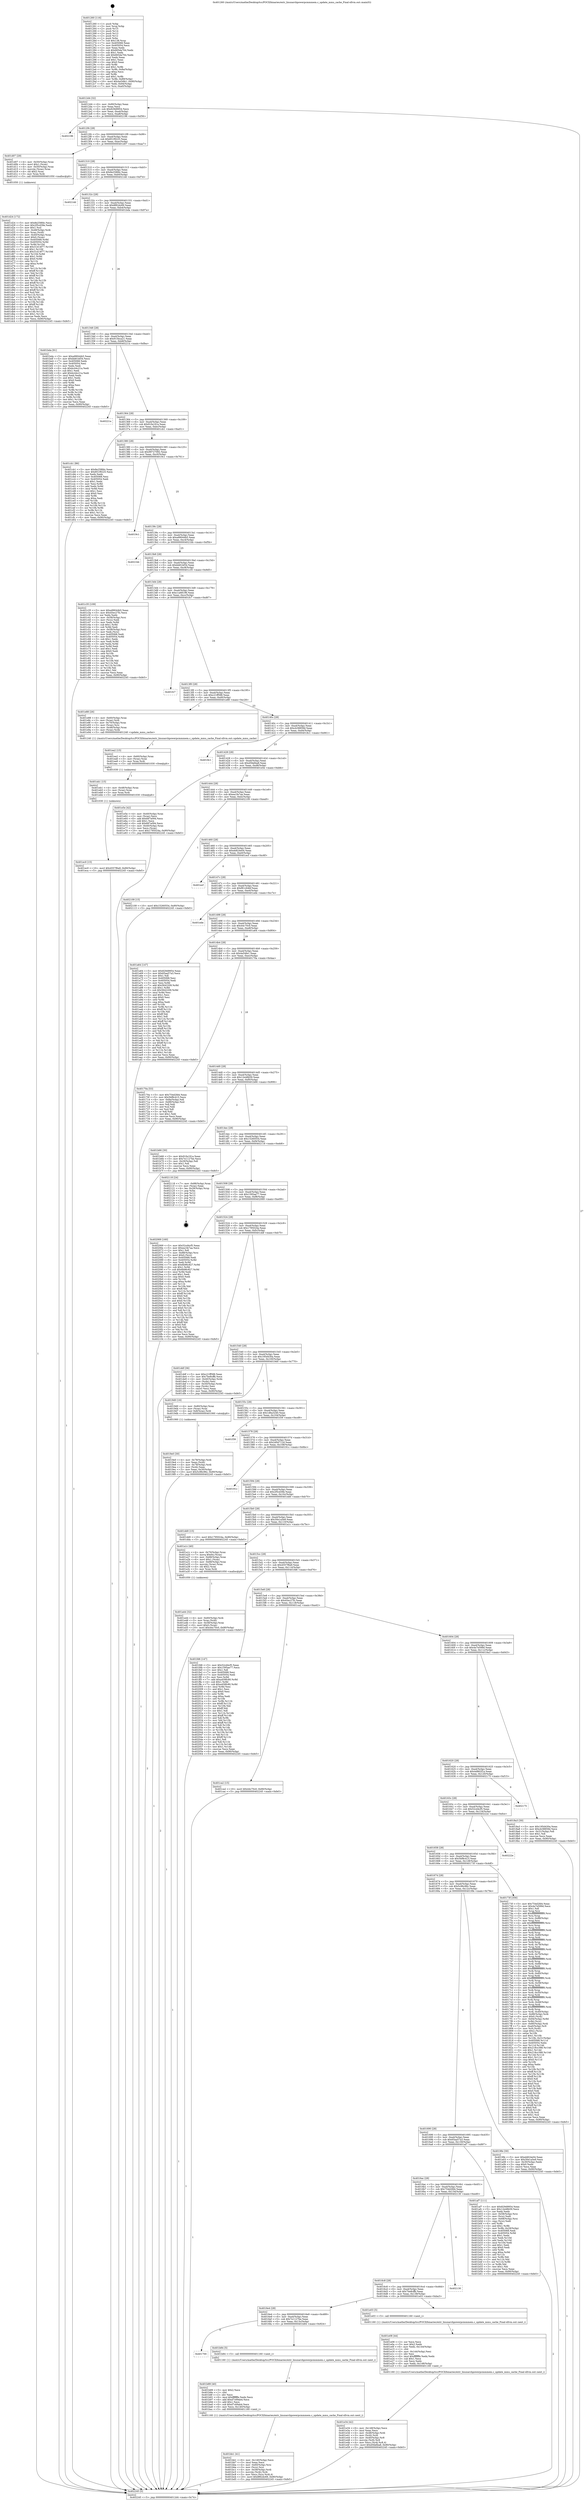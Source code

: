 digraph "0x401260" {
  label = "0x401260 (/mnt/c/Users/mathe/Desktop/tcc/POCII/binaries/extr_linuxarchpowerpcmmmem.c_update_mmu_cache_Final-ollvm.out::main(0))"
  labelloc = "t"
  node[shape=record]

  Entry [label="",width=0.3,height=0.3,shape=circle,fillcolor=black,style=filled]
  "0x4012d4" [label="{
     0x4012d4 [32]\l
     | [instrs]\l
     &nbsp;&nbsp;0x4012d4 \<+6\>: mov -0x90(%rbp),%eax\l
     &nbsp;&nbsp;0x4012da \<+2\>: mov %eax,%ecx\l
     &nbsp;&nbsp;0x4012dc \<+6\>: sub $0x829d9954,%ecx\l
     &nbsp;&nbsp;0x4012e2 \<+6\>: mov %eax,-0xa4(%rbp)\l
     &nbsp;&nbsp;0x4012e8 \<+6\>: mov %ecx,-0xa8(%rbp)\l
     &nbsp;&nbsp;0x4012ee \<+6\>: je 0000000000402196 \<main+0xf36\>\l
  }"]
  "0x402196" [label="{
     0x402196\l
  }", style=dashed]
  "0x4012f4" [label="{
     0x4012f4 [28]\l
     | [instrs]\l
     &nbsp;&nbsp;0x4012f4 \<+5\>: jmp 00000000004012f9 \<main+0x99\>\l
     &nbsp;&nbsp;0x4012f9 \<+6\>: mov -0xa4(%rbp),%eax\l
     &nbsp;&nbsp;0x4012ff \<+5\>: sub $0x851f9225,%eax\l
     &nbsp;&nbsp;0x401304 \<+6\>: mov %eax,-0xac(%rbp)\l
     &nbsp;&nbsp;0x40130a \<+6\>: je 0000000000401d07 \<main+0xaa7\>\l
  }"]
  Exit [label="",width=0.3,height=0.3,shape=circle,fillcolor=black,style=filled,peripheries=2]
  "0x401d07" [label="{
     0x401d07 [29]\l
     | [instrs]\l
     &nbsp;&nbsp;0x401d07 \<+4\>: mov -0x50(%rbp),%rax\l
     &nbsp;&nbsp;0x401d0b \<+6\>: movl $0x1,(%rax)\l
     &nbsp;&nbsp;0x401d11 \<+4\>: mov -0x50(%rbp),%rax\l
     &nbsp;&nbsp;0x401d15 \<+3\>: movslq (%rax),%rax\l
     &nbsp;&nbsp;0x401d18 \<+4\>: shl $0x2,%rax\l
     &nbsp;&nbsp;0x401d1c \<+3\>: mov %rax,%rdi\l
     &nbsp;&nbsp;0x401d1f \<+5\>: call 0000000000401050 \<malloc@plt\>\l
     | [calls]\l
     &nbsp;&nbsp;0x401050 \{1\} (unknown)\l
  }"]
  "0x401310" [label="{
     0x401310 [28]\l
     | [instrs]\l
     &nbsp;&nbsp;0x401310 \<+5\>: jmp 0000000000401315 \<main+0xb5\>\l
     &nbsp;&nbsp;0x401315 \<+6\>: mov -0xa4(%rbp),%eax\l
     &nbsp;&nbsp;0x40131b \<+5\>: sub $0x8e258fdc,%eax\l
     &nbsp;&nbsp;0x401320 \<+6\>: mov %eax,-0xb0(%rbp)\l
     &nbsp;&nbsp;0x401326 \<+6\>: je 00000000004021dd \<main+0xf7d\>\l
  }"]
  "0x401ec0" [label="{
     0x401ec0 [15]\l
     | [instrs]\l
     &nbsp;&nbsp;0x401ec0 \<+10\>: movl $0x4557f6a9,-0x90(%rbp)\l
     &nbsp;&nbsp;0x401eca \<+5\>: jmp 0000000000402245 \<main+0xfe5\>\l
  }"]
  "0x4021dd" [label="{
     0x4021dd\l
  }", style=dashed]
  "0x40132c" [label="{
     0x40132c [28]\l
     | [instrs]\l
     &nbsp;&nbsp;0x40132c \<+5\>: jmp 0000000000401331 \<main+0xd1\>\l
     &nbsp;&nbsp;0x401331 \<+6\>: mov -0xa4(%rbp),%eax\l
     &nbsp;&nbsp;0x401337 \<+5\>: sub $0x8f62dc69,%eax\l
     &nbsp;&nbsp;0x40133c \<+6\>: mov %eax,-0xb4(%rbp)\l
     &nbsp;&nbsp;0x401342 \<+6\>: je 0000000000401bda \<main+0x97a\>\l
  }"]
  "0x401eb1" [label="{
     0x401eb1 [15]\l
     | [instrs]\l
     &nbsp;&nbsp;0x401eb1 \<+4\>: mov -0x48(%rbp),%rax\l
     &nbsp;&nbsp;0x401eb5 \<+3\>: mov (%rax),%rax\l
     &nbsp;&nbsp;0x401eb8 \<+3\>: mov %rax,%rdi\l
     &nbsp;&nbsp;0x401ebb \<+5\>: call 0000000000401030 \<free@plt\>\l
     | [calls]\l
     &nbsp;&nbsp;0x401030 \{1\} (unknown)\l
  }"]
  "0x401bda" [label="{
     0x401bda [91]\l
     | [instrs]\l
     &nbsp;&nbsp;0x401bda \<+5\>: mov $0xa99044b5,%eax\l
     &nbsp;&nbsp;0x401bdf \<+5\>: mov $0xbb81bf34,%ecx\l
     &nbsp;&nbsp;0x401be4 \<+7\>: mov 0x405068,%edx\l
     &nbsp;&nbsp;0x401beb \<+7\>: mov 0x405054,%esi\l
     &nbsp;&nbsp;0x401bf2 \<+2\>: mov %edx,%edi\l
     &nbsp;&nbsp;0x401bf4 \<+6\>: sub $0xbc44c21a,%edi\l
     &nbsp;&nbsp;0x401bfa \<+3\>: sub $0x1,%edi\l
     &nbsp;&nbsp;0x401bfd \<+6\>: add $0xbc44c21a,%edi\l
     &nbsp;&nbsp;0x401c03 \<+3\>: imul %edi,%edx\l
     &nbsp;&nbsp;0x401c06 \<+3\>: and $0x1,%edx\l
     &nbsp;&nbsp;0x401c09 \<+3\>: cmp $0x0,%edx\l
     &nbsp;&nbsp;0x401c0c \<+4\>: sete %r8b\l
     &nbsp;&nbsp;0x401c10 \<+3\>: cmp $0xa,%esi\l
     &nbsp;&nbsp;0x401c13 \<+4\>: setl %r9b\l
     &nbsp;&nbsp;0x401c17 \<+3\>: mov %r8b,%r10b\l
     &nbsp;&nbsp;0x401c1a \<+3\>: and %r9b,%r10b\l
     &nbsp;&nbsp;0x401c1d \<+3\>: xor %r9b,%r8b\l
     &nbsp;&nbsp;0x401c20 \<+3\>: or %r8b,%r10b\l
     &nbsp;&nbsp;0x401c23 \<+4\>: test $0x1,%r10b\l
     &nbsp;&nbsp;0x401c27 \<+3\>: cmovne %ecx,%eax\l
     &nbsp;&nbsp;0x401c2a \<+6\>: mov %eax,-0x90(%rbp)\l
     &nbsp;&nbsp;0x401c30 \<+5\>: jmp 0000000000402245 \<main+0xfe5\>\l
  }"]
  "0x401348" [label="{
     0x401348 [28]\l
     | [instrs]\l
     &nbsp;&nbsp;0x401348 \<+5\>: jmp 000000000040134d \<main+0xed\>\l
     &nbsp;&nbsp;0x40134d \<+6\>: mov -0xa4(%rbp),%eax\l
     &nbsp;&nbsp;0x401353 \<+5\>: sub $0x915bca21,%eax\l
     &nbsp;&nbsp;0x401358 \<+6\>: mov %eax,-0xb8(%rbp)\l
     &nbsp;&nbsp;0x40135e \<+6\>: je 000000000040221a \<main+0xfba\>\l
  }"]
  "0x401ea2" [label="{
     0x401ea2 [15]\l
     | [instrs]\l
     &nbsp;&nbsp;0x401ea2 \<+4\>: mov -0x60(%rbp),%rax\l
     &nbsp;&nbsp;0x401ea6 \<+3\>: mov (%rax),%rax\l
     &nbsp;&nbsp;0x401ea9 \<+3\>: mov %rax,%rdi\l
     &nbsp;&nbsp;0x401eac \<+5\>: call 0000000000401030 \<free@plt\>\l
     | [calls]\l
     &nbsp;&nbsp;0x401030 \{1\} (unknown)\l
  }"]
  "0x40221a" [label="{
     0x40221a\l
  }", style=dashed]
  "0x401364" [label="{
     0x401364 [28]\l
     | [instrs]\l
     &nbsp;&nbsp;0x401364 \<+5\>: jmp 0000000000401369 \<main+0x109\>\l
     &nbsp;&nbsp;0x401369 \<+6\>: mov -0xa4(%rbp),%eax\l
     &nbsp;&nbsp;0x40136f \<+5\>: sub $0x91fa191a,%eax\l
     &nbsp;&nbsp;0x401374 \<+6\>: mov %eax,-0xbc(%rbp)\l
     &nbsp;&nbsp;0x40137a \<+6\>: je 0000000000401cb1 \<main+0xa51\>\l
  }"]
  "0x401e34" [label="{
     0x401e34 [42]\l
     | [instrs]\l
     &nbsp;&nbsp;0x401e34 \<+6\>: mov -0x148(%rbp),%ecx\l
     &nbsp;&nbsp;0x401e3a \<+3\>: imul %eax,%ecx\l
     &nbsp;&nbsp;0x401e3d \<+4\>: mov -0x48(%rbp),%rdi\l
     &nbsp;&nbsp;0x401e41 \<+3\>: mov (%rdi),%rdi\l
     &nbsp;&nbsp;0x401e44 \<+4\>: mov -0x40(%rbp),%r8\l
     &nbsp;&nbsp;0x401e48 \<+3\>: movslq (%r8),%r8\l
     &nbsp;&nbsp;0x401e4b \<+4\>: mov %ecx,(%rdi,%r8,4)\l
     &nbsp;&nbsp;0x401e4f \<+10\>: movl $0xd5fa6ba8,-0x90(%rbp)\l
     &nbsp;&nbsp;0x401e59 \<+5\>: jmp 0000000000402245 \<main+0xfe5\>\l
  }"]
  "0x401cb1" [label="{
     0x401cb1 [86]\l
     | [instrs]\l
     &nbsp;&nbsp;0x401cb1 \<+5\>: mov $0x8e258fdc,%eax\l
     &nbsp;&nbsp;0x401cb6 \<+5\>: mov $0x851f9225,%ecx\l
     &nbsp;&nbsp;0x401cbb \<+2\>: xor %edx,%edx\l
     &nbsp;&nbsp;0x401cbd \<+7\>: mov 0x405068,%esi\l
     &nbsp;&nbsp;0x401cc4 \<+7\>: mov 0x405054,%edi\l
     &nbsp;&nbsp;0x401ccb \<+3\>: sub $0x1,%edx\l
     &nbsp;&nbsp;0x401cce \<+3\>: mov %esi,%r8d\l
     &nbsp;&nbsp;0x401cd1 \<+3\>: add %edx,%r8d\l
     &nbsp;&nbsp;0x401cd4 \<+4\>: imul %r8d,%esi\l
     &nbsp;&nbsp;0x401cd8 \<+3\>: and $0x1,%esi\l
     &nbsp;&nbsp;0x401cdb \<+3\>: cmp $0x0,%esi\l
     &nbsp;&nbsp;0x401cde \<+4\>: sete %r9b\l
     &nbsp;&nbsp;0x401ce2 \<+3\>: cmp $0xa,%edi\l
     &nbsp;&nbsp;0x401ce5 \<+4\>: setl %r10b\l
     &nbsp;&nbsp;0x401ce9 \<+3\>: mov %r9b,%r11b\l
     &nbsp;&nbsp;0x401cec \<+3\>: and %r10b,%r11b\l
     &nbsp;&nbsp;0x401cef \<+3\>: xor %r10b,%r9b\l
     &nbsp;&nbsp;0x401cf2 \<+3\>: or %r9b,%r11b\l
     &nbsp;&nbsp;0x401cf5 \<+4\>: test $0x1,%r11b\l
     &nbsp;&nbsp;0x401cf9 \<+3\>: cmovne %ecx,%eax\l
     &nbsp;&nbsp;0x401cfc \<+6\>: mov %eax,-0x90(%rbp)\l
     &nbsp;&nbsp;0x401d02 \<+5\>: jmp 0000000000402245 \<main+0xfe5\>\l
  }"]
  "0x401380" [label="{
     0x401380 [28]\l
     | [instrs]\l
     &nbsp;&nbsp;0x401380 \<+5\>: jmp 0000000000401385 \<main+0x125\>\l
     &nbsp;&nbsp;0x401385 \<+6\>: mov -0xa4(%rbp),%eax\l
     &nbsp;&nbsp;0x40138b \<+5\>: sub $0x99727092,%eax\l
     &nbsp;&nbsp;0x401390 \<+6\>: mov %eax,-0xc0(%rbp)\l
     &nbsp;&nbsp;0x401396 \<+6\>: je 00000000004019c1 \<main+0x761\>\l
  }"]
  "0x401e08" [label="{
     0x401e08 [44]\l
     | [instrs]\l
     &nbsp;&nbsp;0x401e08 \<+2\>: xor %ecx,%ecx\l
     &nbsp;&nbsp;0x401e0a \<+5\>: mov $0x2,%edx\l
     &nbsp;&nbsp;0x401e0f \<+6\>: mov %edx,-0x144(%rbp)\l
     &nbsp;&nbsp;0x401e15 \<+1\>: cltd\l
     &nbsp;&nbsp;0x401e16 \<+6\>: mov -0x144(%rbp),%esi\l
     &nbsp;&nbsp;0x401e1c \<+2\>: idiv %esi\l
     &nbsp;&nbsp;0x401e1e \<+6\>: imul $0xfffffffe,%edx,%edx\l
     &nbsp;&nbsp;0x401e24 \<+3\>: sub $0x1,%ecx\l
     &nbsp;&nbsp;0x401e27 \<+2\>: sub %ecx,%edx\l
     &nbsp;&nbsp;0x401e29 \<+6\>: mov %edx,-0x148(%rbp)\l
     &nbsp;&nbsp;0x401e2f \<+5\>: call 0000000000401160 \<next_i\>\l
     | [calls]\l
     &nbsp;&nbsp;0x401160 \{1\} (/mnt/c/Users/mathe/Desktop/tcc/POCII/binaries/extr_linuxarchpowerpcmmmem.c_update_mmu_cache_Final-ollvm.out::next_i)\l
  }"]
  "0x4019c1" [label="{
     0x4019c1\l
  }", style=dashed]
  "0x40139c" [label="{
     0x40139c [28]\l
     | [instrs]\l
     &nbsp;&nbsp;0x40139c \<+5\>: jmp 00000000004013a1 \<main+0x141\>\l
     &nbsp;&nbsp;0x4013a1 \<+6\>: mov -0xa4(%rbp),%eax\l
     &nbsp;&nbsp;0x4013a7 \<+5\>: sub $0xa99044b5,%eax\l
     &nbsp;&nbsp;0x4013ac \<+6\>: mov %eax,-0xc4(%rbp)\l
     &nbsp;&nbsp;0x4013b2 \<+6\>: je 00000000004021bb \<main+0xf5b\>\l
  }"]
  "0x401d24" [label="{
     0x401d24 [172]\l
     | [instrs]\l
     &nbsp;&nbsp;0x401d24 \<+5\>: mov $0x8e258fdc,%ecx\l
     &nbsp;&nbsp;0x401d29 \<+5\>: mov $0x2f5cd39e,%edx\l
     &nbsp;&nbsp;0x401d2e \<+3\>: mov $0x1,%sil\l
     &nbsp;&nbsp;0x401d31 \<+4\>: mov -0x48(%rbp),%rdi\l
     &nbsp;&nbsp;0x401d35 \<+3\>: mov %rax,(%rdi)\l
     &nbsp;&nbsp;0x401d38 \<+4\>: mov -0x40(%rbp),%rax\l
     &nbsp;&nbsp;0x401d3c \<+6\>: movl $0x0,(%rax)\l
     &nbsp;&nbsp;0x401d42 \<+8\>: mov 0x405068,%r8d\l
     &nbsp;&nbsp;0x401d4a \<+8\>: mov 0x405054,%r9d\l
     &nbsp;&nbsp;0x401d52 \<+3\>: mov %r8d,%r10d\l
     &nbsp;&nbsp;0x401d55 \<+7\>: add $0x31d14f77,%r10d\l
     &nbsp;&nbsp;0x401d5c \<+4\>: sub $0x1,%r10d\l
     &nbsp;&nbsp;0x401d60 \<+7\>: sub $0x31d14f77,%r10d\l
     &nbsp;&nbsp;0x401d67 \<+4\>: imul %r10d,%r8d\l
     &nbsp;&nbsp;0x401d6b \<+4\>: and $0x1,%r8d\l
     &nbsp;&nbsp;0x401d6f \<+4\>: cmp $0x0,%r8d\l
     &nbsp;&nbsp;0x401d73 \<+4\>: sete %r11b\l
     &nbsp;&nbsp;0x401d77 \<+4\>: cmp $0xa,%r9d\l
     &nbsp;&nbsp;0x401d7b \<+3\>: setl %bl\l
     &nbsp;&nbsp;0x401d7e \<+3\>: mov %r11b,%r14b\l
     &nbsp;&nbsp;0x401d81 \<+4\>: xor $0xff,%r14b\l
     &nbsp;&nbsp;0x401d85 \<+3\>: mov %bl,%r15b\l
     &nbsp;&nbsp;0x401d88 \<+4\>: xor $0xff,%r15b\l
     &nbsp;&nbsp;0x401d8c \<+4\>: xor $0x1,%sil\l
     &nbsp;&nbsp;0x401d90 \<+3\>: mov %r14b,%r12b\l
     &nbsp;&nbsp;0x401d93 \<+4\>: and $0xff,%r12b\l
     &nbsp;&nbsp;0x401d97 \<+3\>: and %sil,%r11b\l
     &nbsp;&nbsp;0x401d9a \<+3\>: mov %r15b,%r13b\l
     &nbsp;&nbsp;0x401d9d \<+4\>: and $0xff,%r13b\l
     &nbsp;&nbsp;0x401da1 \<+3\>: and %sil,%bl\l
     &nbsp;&nbsp;0x401da4 \<+3\>: or %r11b,%r12b\l
     &nbsp;&nbsp;0x401da7 \<+3\>: or %bl,%r13b\l
     &nbsp;&nbsp;0x401daa \<+3\>: xor %r13b,%r12b\l
     &nbsp;&nbsp;0x401dad \<+3\>: or %r15b,%r14b\l
     &nbsp;&nbsp;0x401db0 \<+4\>: xor $0xff,%r14b\l
     &nbsp;&nbsp;0x401db4 \<+4\>: or $0x1,%sil\l
     &nbsp;&nbsp;0x401db8 \<+3\>: and %sil,%r14b\l
     &nbsp;&nbsp;0x401dbb \<+3\>: or %r14b,%r12b\l
     &nbsp;&nbsp;0x401dbe \<+4\>: test $0x1,%r12b\l
     &nbsp;&nbsp;0x401dc2 \<+3\>: cmovne %edx,%ecx\l
     &nbsp;&nbsp;0x401dc5 \<+6\>: mov %ecx,-0x90(%rbp)\l
     &nbsp;&nbsp;0x401dcb \<+5\>: jmp 0000000000402245 \<main+0xfe5\>\l
  }"]
  "0x4021bb" [label="{
     0x4021bb\l
  }", style=dashed]
  "0x4013b8" [label="{
     0x4013b8 [28]\l
     | [instrs]\l
     &nbsp;&nbsp;0x4013b8 \<+5\>: jmp 00000000004013bd \<main+0x15d\>\l
     &nbsp;&nbsp;0x4013bd \<+6\>: mov -0xa4(%rbp),%eax\l
     &nbsp;&nbsp;0x4013c3 \<+5\>: sub $0xbb81bf34,%eax\l
     &nbsp;&nbsp;0x4013c8 \<+6\>: mov %eax,-0xc8(%rbp)\l
     &nbsp;&nbsp;0x4013ce \<+6\>: je 0000000000401c35 \<main+0x9d5\>\l
  }"]
  "0x401bb1" [label="{
     0x401bb1 [41]\l
     | [instrs]\l
     &nbsp;&nbsp;0x401bb1 \<+6\>: mov -0x140(%rbp),%ecx\l
     &nbsp;&nbsp;0x401bb7 \<+3\>: imul %eax,%ecx\l
     &nbsp;&nbsp;0x401bba \<+4\>: mov -0x60(%rbp),%rsi\l
     &nbsp;&nbsp;0x401bbe \<+3\>: mov (%rsi),%rsi\l
     &nbsp;&nbsp;0x401bc1 \<+4\>: mov -0x58(%rbp),%rdi\l
     &nbsp;&nbsp;0x401bc5 \<+3\>: movslq (%rdi),%rdi\l
     &nbsp;&nbsp;0x401bc8 \<+3\>: mov %ecx,(%rsi,%rdi,4)\l
     &nbsp;&nbsp;0x401bcb \<+10\>: movl $0x8f62dc69,-0x90(%rbp)\l
     &nbsp;&nbsp;0x401bd5 \<+5\>: jmp 0000000000402245 \<main+0xfe5\>\l
  }"]
  "0x401c35" [label="{
     0x401c35 [109]\l
     | [instrs]\l
     &nbsp;&nbsp;0x401c35 \<+5\>: mov $0xa99044b5,%eax\l
     &nbsp;&nbsp;0x401c3a \<+5\>: mov $0x45ec27fc,%ecx\l
     &nbsp;&nbsp;0x401c3f \<+2\>: xor %edx,%edx\l
     &nbsp;&nbsp;0x401c41 \<+4\>: mov -0x58(%rbp),%rsi\l
     &nbsp;&nbsp;0x401c45 \<+2\>: mov (%rsi),%edi\l
     &nbsp;&nbsp;0x401c47 \<+3\>: mov %edx,%r8d\l
     &nbsp;&nbsp;0x401c4a \<+4\>: sub $0x1,%r8d\l
     &nbsp;&nbsp;0x401c4e \<+3\>: sub %r8d,%edi\l
     &nbsp;&nbsp;0x401c51 \<+4\>: mov -0x58(%rbp),%rsi\l
     &nbsp;&nbsp;0x401c55 \<+2\>: mov %edi,(%rsi)\l
     &nbsp;&nbsp;0x401c57 \<+7\>: mov 0x405068,%edi\l
     &nbsp;&nbsp;0x401c5e \<+8\>: mov 0x405054,%r8d\l
     &nbsp;&nbsp;0x401c66 \<+3\>: sub $0x1,%edx\l
     &nbsp;&nbsp;0x401c69 \<+3\>: mov %edi,%r9d\l
     &nbsp;&nbsp;0x401c6c \<+3\>: add %edx,%r9d\l
     &nbsp;&nbsp;0x401c6f \<+4\>: imul %r9d,%edi\l
     &nbsp;&nbsp;0x401c73 \<+3\>: and $0x1,%edi\l
     &nbsp;&nbsp;0x401c76 \<+3\>: cmp $0x0,%edi\l
     &nbsp;&nbsp;0x401c79 \<+4\>: sete %r10b\l
     &nbsp;&nbsp;0x401c7d \<+4\>: cmp $0xa,%r8d\l
     &nbsp;&nbsp;0x401c81 \<+4\>: setl %r11b\l
     &nbsp;&nbsp;0x401c85 \<+3\>: mov %r10b,%bl\l
     &nbsp;&nbsp;0x401c88 \<+3\>: and %r11b,%bl\l
     &nbsp;&nbsp;0x401c8b \<+3\>: xor %r11b,%r10b\l
     &nbsp;&nbsp;0x401c8e \<+3\>: or %r10b,%bl\l
     &nbsp;&nbsp;0x401c91 \<+3\>: test $0x1,%bl\l
     &nbsp;&nbsp;0x401c94 \<+3\>: cmovne %ecx,%eax\l
     &nbsp;&nbsp;0x401c97 \<+6\>: mov %eax,-0x90(%rbp)\l
     &nbsp;&nbsp;0x401c9d \<+5\>: jmp 0000000000402245 \<main+0xfe5\>\l
  }"]
  "0x4013d4" [label="{
     0x4013d4 [28]\l
     | [instrs]\l
     &nbsp;&nbsp;0x4013d4 \<+5\>: jmp 00000000004013d9 \<main+0x179\>\l
     &nbsp;&nbsp;0x4013d9 \<+6\>: mov -0xa4(%rbp),%eax\l
     &nbsp;&nbsp;0x4013df \<+5\>: sub $0xc1a68196,%eax\l
     &nbsp;&nbsp;0x4013e4 \<+6\>: mov %eax,-0xcc(%rbp)\l
     &nbsp;&nbsp;0x4013ea \<+6\>: je 0000000000401fc7 \<main+0xd67\>\l
  }"]
  "0x401b89" [label="{
     0x401b89 [40]\l
     | [instrs]\l
     &nbsp;&nbsp;0x401b89 \<+5\>: mov $0x2,%ecx\l
     &nbsp;&nbsp;0x401b8e \<+1\>: cltd\l
     &nbsp;&nbsp;0x401b8f \<+2\>: idiv %ecx\l
     &nbsp;&nbsp;0x401b91 \<+6\>: imul $0xfffffffe,%edx,%ecx\l
     &nbsp;&nbsp;0x401b97 \<+6\>: add $0xd7c69ab4,%ecx\l
     &nbsp;&nbsp;0x401b9d \<+3\>: add $0x1,%ecx\l
     &nbsp;&nbsp;0x401ba0 \<+6\>: sub $0xd7c69ab4,%ecx\l
     &nbsp;&nbsp;0x401ba6 \<+6\>: mov %ecx,-0x140(%rbp)\l
     &nbsp;&nbsp;0x401bac \<+5\>: call 0000000000401160 \<next_i\>\l
     | [calls]\l
     &nbsp;&nbsp;0x401160 \{1\} (/mnt/c/Users/mathe/Desktop/tcc/POCII/binaries/extr_linuxarchpowerpcmmmem.c_update_mmu_cache_Final-ollvm.out::next_i)\l
  }"]
  "0x401fc7" [label="{
     0x401fc7\l
  }", style=dashed]
  "0x4013f0" [label="{
     0x4013f0 [28]\l
     | [instrs]\l
     &nbsp;&nbsp;0x4013f0 \<+5\>: jmp 00000000004013f5 \<main+0x195\>\l
     &nbsp;&nbsp;0x4013f5 \<+6\>: mov -0xa4(%rbp),%eax\l
     &nbsp;&nbsp;0x4013fb \<+5\>: sub $0xc21ff588,%eax\l
     &nbsp;&nbsp;0x401400 \<+6\>: mov %eax,-0xd0(%rbp)\l
     &nbsp;&nbsp;0x401406 \<+6\>: je 0000000000401e88 \<main+0xc28\>\l
  }"]
  "0x401700" [label="{
     0x401700\l
  }", style=dashed]
  "0x401e88" [label="{
     0x401e88 [26]\l
     | [instrs]\l
     &nbsp;&nbsp;0x401e88 \<+4\>: mov -0x60(%rbp),%rax\l
     &nbsp;&nbsp;0x401e8c \<+3\>: mov (%rax),%rdi\l
     &nbsp;&nbsp;0x401e8f \<+4\>: mov -0x70(%rbp),%rax\l
     &nbsp;&nbsp;0x401e93 \<+3\>: mov (%rax),%rsi\l
     &nbsp;&nbsp;0x401e96 \<+4\>: mov -0x48(%rbp),%rax\l
     &nbsp;&nbsp;0x401e9a \<+3\>: mov (%rax),%rdx\l
     &nbsp;&nbsp;0x401e9d \<+5\>: call 0000000000401240 \<update_mmu_cache\>\l
     | [calls]\l
     &nbsp;&nbsp;0x401240 \{1\} (/mnt/c/Users/mathe/Desktop/tcc/POCII/binaries/extr_linuxarchpowerpcmmmem.c_update_mmu_cache_Final-ollvm.out::update_mmu_cache)\l
  }"]
  "0x40140c" [label="{
     0x40140c [28]\l
     | [instrs]\l
     &nbsp;&nbsp;0x40140c \<+5\>: jmp 0000000000401411 \<main+0x1b1\>\l
     &nbsp;&nbsp;0x401411 \<+6\>: mov -0xa4(%rbp),%eax\l
     &nbsp;&nbsp;0x401417 \<+5\>: sub $0xcb38859d,%eax\l
     &nbsp;&nbsp;0x40141c \<+6\>: mov %eax,-0xd4(%rbp)\l
     &nbsp;&nbsp;0x401422 \<+6\>: je 00000000004018c1 \<main+0x661\>\l
  }"]
  "0x401b84" [label="{
     0x401b84 [5]\l
     | [instrs]\l
     &nbsp;&nbsp;0x401b84 \<+5\>: call 0000000000401160 \<next_i\>\l
     | [calls]\l
     &nbsp;&nbsp;0x401160 \{1\} (/mnt/c/Users/mathe/Desktop/tcc/POCII/binaries/extr_linuxarchpowerpcmmmem.c_update_mmu_cache_Final-ollvm.out::next_i)\l
  }"]
  "0x4018c1" [label="{
     0x4018c1\l
  }", style=dashed]
  "0x401428" [label="{
     0x401428 [28]\l
     | [instrs]\l
     &nbsp;&nbsp;0x401428 \<+5\>: jmp 000000000040142d \<main+0x1cd\>\l
     &nbsp;&nbsp;0x40142d \<+6\>: mov -0xa4(%rbp),%eax\l
     &nbsp;&nbsp;0x401433 \<+5\>: sub $0xd5fa6ba8,%eax\l
     &nbsp;&nbsp;0x401438 \<+6\>: mov %eax,-0xd8(%rbp)\l
     &nbsp;&nbsp;0x40143e \<+6\>: je 0000000000401e5e \<main+0xbfe\>\l
  }"]
  "0x4016e4" [label="{
     0x4016e4 [28]\l
     | [instrs]\l
     &nbsp;&nbsp;0x4016e4 \<+5\>: jmp 00000000004016e9 \<main+0x489\>\l
     &nbsp;&nbsp;0x4016e9 \<+6\>: mov -0xa4(%rbp),%eax\l
     &nbsp;&nbsp;0x4016ef \<+5\>: sub $0x7e1127be,%eax\l
     &nbsp;&nbsp;0x4016f4 \<+6\>: mov %eax,-0x13c(%rbp)\l
     &nbsp;&nbsp;0x4016fa \<+6\>: je 0000000000401b84 \<main+0x924\>\l
  }"]
  "0x401e5e" [label="{
     0x401e5e [42]\l
     | [instrs]\l
     &nbsp;&nbsp;0x401e5e \<+4\>: mov -0x40(%rbp),%rax\l
     &nbsp;&nbsp;0x401e62 \<+2\>: mov (%rax),%ecx\l
     &nbsp;&nbsp;0x401e64 \<+6\>: add $0x687a094,%ecx\l
     &nbsp;&nbsp;0x401e6a \<+3\>: add $0x1,%ecx\l
     &nbsp;&nbsp;0x401e6d \<+6\>: sub $0x687a094,%ecx\l
     &nbsp;&nbsp;0x401e73 \<+4\>: mov -0x40(%rbp),%rax\l
     &nbsp;&nbsp;0x401e77 \<+2\>: mov %ecx,(%rax)\l
     &nbsp;&nbsp;0x401e79 \<+10\>: movl $0x1795024a,-0x90(%rbp)\l
     &nbsp;&nbsp;0x401e83 \<+5\>: jmp 0000000000402245 \<main+0xfe5\>\l
  }"]
  "0x401444" [label="{
     0x401444 [28]\l
     | [instrs]\l
     &nbsp;&nbsp;0x401444 \<+5\>: jmp 0000000000401449 \<main+0x1e9\>\l
     &nbsp;&nbsp;0x401449 \<+6\>: mov -0xa4(%rbp),%eax\l
     &nbsp;&nbsp;0x40144f \<+5\>: sub $0xea1fe7aa,%eax\l
     &nbsp;&nbsp;0x401454 \<+6\>: mov %eax,-0xdc(%rbp)\l
     &nbsp;&nbsp;0x40145a \<+6\>: je 0000000000402109 \<main+0xea9\>\l
  }"]
  "0x401e03" [label="{
     0x401e03 [5]\l
     | [instrs]\l
     &nbsp;&nbsp;0x401e03 \<+5\>: call 0000000000401160 \<next_i\>\l
     | [calls]\l
     &nbsp;&nbsp;0x401160 \{1\} (/mnt/c/Users/mathe/Desktop/tcc/POCII/binaries/extr_linuxarchpowerpcmmmem.c_update_mmu_cache_Final-ollvm.out::next_i)\l
  }"]
  "0x402109" [label="{
     0x402109 [15]\l
     | [instrs]\l
     &nbsp;&nbsp;0x402109 \<+10\>: movl $0x15260554,-0x90(%rbp)\l
     &nbsp;&nbsp;0x402113 \<+5\>: jmp 0000000000402245 \<main+0xfe5\>\l
  }"]
  "0x401460" [label="{
     0x401460 [28]\l
     | [instrs]\l
     &nbsp;&nbsp;0x401460 \<+5\>: jmp 0000000000401465 \<main+0x205\>\l
     &nbsp;&nbsp;0x401465 \<+6\>: mov -0xa4(%rbp),%eax\l
     &nbsp;&nbsp;0x40146b \<+5\>: sub $0xeb824e04,%eax\l
     &nbsp;&nbsp;0x401470 \<+6\>: mov %eax,-0xe0(%rbp)\l
     &nbsp;&nbsp;0x401476 \<+6\>: je 0000000000401ecf \<main+0xc6f\>\l
  }"]
  "0x4016c8" [label="{
     0x4016c8 [28]\l
     | [instrs]\l
     &nbsp;&nbsp;0x4016c8 \<+5\>: jmp 00000000004016cd \<main+0x46d\>\l
     &nbsp;&nbsp;0x4016cd \<+6\>: mov -0xa4(%rbp),%eax\l
     &nbsp;&nbsp;0x4016d3 \<+5\>: sub $0x7be8cffb,%eax\l
     &nbsp;&nbsp;0x4016d8 \<+6\>: mov %eax,-0x138(%rbp)\l
     &nbsp;&nbsp;0x4016de \<+6\>: je 0000000000401e03 \<main+0xba3\>\l
  }"]
  "0x401ecf" [label="{
     0x401ecf\l
  }", style=dashed]
  "0x40147c" [label="{
     0x40147c [28]\l
     | [instrs]\l
     &nbsp;&nbsp;0x40147c \<+5\>: jmp 0000000000401481 \<main+0x221\>\l
     &nbsp;&nbsp;0x401481 \<+6\>: mov -0xa4(%rbp),%eax\l
     &nbsp;&nbsp;0x401487 \<+5\>: sub $0xf81c64bf,%eax\l
     &nbsp;&nbsp;0x40148c \<+6\>: mov %eax,-0xe4(%rbp)\l
     &nbsp;&nbsp;0x401492 \<+6\>: je 0000000000401ede \<main+0xc7e\>\l
  }"]
  "0x402130" [label="{
     0x402130\l
  }", style=dashed]
  "0x401ede" [label="{
     0x401ede\l
  }", style=dashed]
  "0x401498" [label="{
     0x401498 [28]\l
     | [instrs]\l
     &nbsp;&nbsp;0x401498 \<+5\>: jmp 000000000040149d \<main+0x23d\>\l
     &nbsp;&nbsp;0x40149d \<+6\>: mov -0xa4(%rbp),%eax\l
     &nbsp;&nbsp;0x4014a3 \<+5\>: sub $0x44c70c0,%eax\l
     &nbsp;&nbsp;0x4014a8 \<+6\>: mov %eax,-0xe8(%rbp)\l
     &nbsp;&nbsp;0x4014ae \<+6\>: je 0000000000401a64 \<main+0x804\>\l
  }"]
  "0x4016ac" [label="{
     0x4016ac [28]\l
     | [instrs]\l
     &nbsp;&nbsp;0x4016ac \<+5\>: jmp 00000000004016b1 \<main+0x451\>\l
     &nbsp;&nbsp;0x4016b1 \<+6\>: mov -0xa4(%rbp),%eax\l
     &nbsp;&nbsp;0x4016b7 \<+5\>: sub $0x754d2fd4,%eax\l
     &nbsp;&nbsp;0x4016bc \<+6\>: mov %eax,-0x134(%rbp)\l
     &nbsp;&nbsp;0x4016c2 \<+6\>: je 0000000000402130 \<main+0xed0\>\l
  }"]
  "0x401a64" [label="{
     0x401a64 [147]\l
     | [instrs]\l
     &nbsp;&nbsp;0x401a64 \<+5\>: mov $0x829d9954,%eax\l
     &nbsp;&nbsp;0x401a69 \<+5\>: mov $0x65aa57a3,%ecx\l
     &nbsp;&nbsp;0x401a6e \<+2\>: mov $0x1,%dl\l
     &nbsp;&nbsp;0x401a70 \<+7\>: mov 0x405068,%esi\l
     &nbsp;&nbsp;0x401a77 \<+7\>: mov 0x405054,%edi\l
     &nbsp;&nbsp;0x401a7e \<+3\>: mov %esi,%r8d\l
     &nbsp;&nbsp;0x401a81 \<+7\>: add $0x5642209,%r8d\l
     &nbsp;&nbsp;0x401a88 \<+4\>: sub $0x1,%r8d\l
     &nbsp;&nbsp;0x401a8c \<+7\>: sub $0x5642209,%r8d\l
     &nbsp;&nbsp;0x401a93 \<+4\>: imul %r8d,%esi\l
     &nbsp;&nbsp;0x401a97 \<+3\>: and $0x1,%esi\l
     &nbsp;&nbsp;0x401a9a \<+3\>: cmp $0x0,%esi\l
     &nbsp;&nbsp;0x401a9d \<+4\>: sete %r9b\l
     &nbsp;&nbsp;0x401aa1 \<+3\>: cmp $0xa,%edi\l
     &nbsp;&nbsp;0x401aa4 \<+4\>: setl %r10b\l
     &nbsp;&nbsp;0x401aa8 \<+3\>: mov %r9b,%r11b\l
     &nbsp;&nbsp;0x401aab \<+4\>: xor $0xff,%r11b\l
     &nbsp;&nbsp;0x401aaf \<+3\>: mov %r10b,%bl\l
     &nbsp;&nbsp;0x401ab2 \<+3\>: xor $0xff,%bl\l
     &nbsp;&nbsp;0x401ab5 \<+3\>: xor $0x1,%dl\l
     &nbsp;&nbsp;0x401ab8 \<+3\>: mov %r11b,%r14b\l
     &nbsp;&nbsp;0x401abb \<+4\>: and $0xff,%r14b\l
     &nbsp;&nbsp;0x401abf \<+3\>: and %dl,%r9b\l
     &nbsp;&nbsp;0x401ac2 \<+3\>: mov %bl,%r15b\l
     &nbsp;&nbsp;0x401ac5 \<+4\>: and $0xff,%r15b\l
     &nbsp;&nbsp;0x401ac9 \<+3\>: and %dl,%r10b\l
     &nbsp;&nbsp;0x401acc \<+3\>: or %r9b,%r14b\l
     &nbsp;&nbsp;0x401acf \<+3\>: or %r10b,%r15b\l
     &nbsp;&nbsp;0x401ad2 \<+3\>: xor %r15b,%r14b\l
     &nbsp;&nbsp;0x401ad5 \<+3\>: or %bl,%r11b\l
     &nbsp;&nbsp;0x401ad8 \<+4\>: xor $0xff,%r11b\l
     &nbsp;&nbsp;0x401adc \<+3\>: or $0x1,%dl\l
     &nbsp;&nbsp;0x401adf \<+3\>: and %dl,%r11b\l
     &nbsp;&nbsp;0x401ae2 \<+3\>: or %r11b,%r14b\l
     &nbsp;&nbsp;0x401ae5 \<+4\>: test $0x1,%r14b\l
     &nbsp;&nbsp;0x401ae9 \<+3\>: cmovne %ecx,%eax\l
     &nbsp;&nbsp;0x401aec \<+6\>: mov %eax,-0x90(%rbp)\l
     &nbsp;&nbsp;0x401af2 \<+5\>: jmp 0000000000402245 \<main+0xfe5\>\l
  }"]
  "0x4014b4" [label="{
     0x4014b4 [28]\l
     | [instrs]\l
     &nbsp;&nbsp;0x4014b4 \<+5\>: jmp 00000000004014b9 \<main+0x259\>\l
     &nbsp;&nbsp;0x4014b9 \<+6\>: mov -0xa4(%rbp),%eax\l
     &nbsp;&nbsp;0x4014bf \<+5\>: sub $0x4a54fe1,%eax\l
     &nbsp;&nbsp;0x4014c4 \<+6\>: mov %eax,-0xec(%rbp)\l
     &nbsp;&nbsp;0x4014ca \<+6\>: je 000000000040170a \<main+0x4aa\>\l
  }"]
  "0x401af7" [label="{
     0x401af7 [111]\l
     | [instrs]\l
     &nbsp;&nbsp;0x401af7 \<+5\>: mov $0x829d9954,%eax\l
     &nbsp;&nbsp;0x401afc \<+5\>: mov $0x12e48b59,%ecx\l
     &nbsp;&nbsp;0x401b01 \<+2\>: xor %edx,%edx\l
     &nbsp;&nbsp;0x401b03 \<+4\>: mov -0x58(%rbp),%rsi\l
     &nbsp;&nbsp;0x401b07 \<+2\>: mov (%rsi),%edi\l
     &nbsp;&nbsp;0x401b09 \<+4\>: mov -0x68(%rbp),%rsi\l
     &nbsp;&nbsp;0x401b0d \<+2\>: cmp (%rsi),%edi\l
     &nbsp;&nbsp;0x401b0f \<+4\>: setl %r8b\l
     &nbsp;&nbsp;0x401b13 \<+4\>: and $0x1,%r8b\l
     &nbsp;&nbsp;0x401b17 \<+4\>: mov %r8b,-0x29(%rbp)\l
     &nbsp;&nbsp;0x401b1b \<+7\>: mov 0x405068,%edi\l
     &nbsp;&nbsp;0x401b22 \<+8\>: mov 0x405054,%r9d\l
     &nbsp;&nbsp;0x401b2a \<+3\>: sub $0x1,%edx\l
     &nbsp;&nbsp;0x401b2d \<+3\>: mov %edi,%r10d\l
     &nbsp;&nbsp;0x401b30 \<+3\>: add %edx,%r10d\l
     &nbsp;&nbsp;0x401b33 \<+4\>: imul %r10d,%edi\l
     &nbsp;&nbsp;0x401b37 \<+3\>: and $0x1,%edi\l
     &nbsp;&nbsp;0x401b3a \<+3\>: cmp $0x0,%edi\l
     &nbsp;&nbsp;0x401b3d \<+4\>: sete %r8b\l
     &nbsp;&nbsp;0x401b41 \<+4\>: cmp $0xa,%r9d\l
     &nbsp;&nbsp;0x401b45 \<+4\>: setl %r11b\l
     &nbsp;&nbsp;0x401b49 \<+3\>: mov %r8b,%bl\l
     &nbsp;&nbsp;0x401b4c \<+3\>: and %r11b,%bl\l
     &nbsp;&nbsp;0x401b4f \<+3\>: xor %r11b,%r8b\l
     &nbsp;&nbsp;0x401b52 \<+3\>: or %r8b,%bl\l
     &nbsp;&nbsp;0x401b55 \<+3\>: test $0x1,%bl\l
     &nbsp;&nbsp;0x401b58 \<+3\>: cmovne %ecx,%eax\l
     &nbsp;&nbsp;0x401b5b \<+6\>: mov %eax,-0x90(%rbp)\l
     &nbsp;&nbsp;0x401b61 \<+5\>: jmp 0000000000402245 \<main+0xfe5\>\l
  }"]
  "0x40170a" [label="{
     0x40170a [53]\l
     | [instrs]\l
     &nbsp;&nbsp;0x40170a \<+5\>: mov $0x754d2fd4,%eax\l
     &nbsp;&nbsp;0x40170f \<+5\>: mov $0x5bf8c415,%ecx\l
     &nbsp;&nbsp;0x401714 \<+6\>: mov -0x8a(%rbp),%dl\l
     &nbsp;&nbsp;0x40171a \<+7\>: mov -0x89(%rbp),%sil\l
     &nbsp;&nbsp;0x401721 \<+3\>: mov %dl,%dil\l
     &nbsp;&nbsp;0x401724 \<+3\>: and %sil,%dil\l
     &nbsp;&nbsp;0x401727 \<+3\>: xor %sil,%dl\l
     &nbsp;&nbsp;0x40172a \<+3\>: or %dl,%dil\l
     &nbsp;&nbsp;0x40172d \<+4\>: test $0x1,%dil\l
     &nbsp;&nbsp;0x401731 \<+3\>: cmovne %ecx,%eax\l
     &nbsp;&nbsp;0x401734 \<+6\>: mov %eax,-0x90(%rbp)\l
     &nbsp;&nbsp;0x40173a \<+5\>: jmp 0000000000402245 \<main+0xfe5\>\l
  }"]
  "0x4014d0" [label="{
     0x4014d0 [28]\l
     | [instrs]\l
     &nbsp;&nbsp;0x4014d0 \<+5\>: jmp 00000000004014d5 \<main+0x275\>\l
     &nbsp;&nbsp;0x4014d5 \<+6\>: mov -0xa4(%rbp),%eax\l
     &nbsp;&nbsp;0x4014db \<+5\>: sub $0x12e48b59,%eax\l
     &nbsp;&nbsp;0x4014e0 \<+6\>: mov %eax,-0xf0(%rbp)\l
     &nbsp;&nbsp;0x4014e6 \<+6\>: je 0000000000401b66 \<main+0x906\>\l
  }"]
  "0x402245" [label="{
     0x402245 [5]\l
     | [instrs]\l
     &nbsp;&nbsp;0x402245 \<+5\>: jmp 00000000004012d4 \<main+0x74\>\l
  }"]
  "0x401260" [label="{
     0x401260 [116]\l
     | [instrs]\l
     &nbsp;&nbsp;0x401260 \<+1\>: push %rbp\l
     &nbsp;&nbsp;0x401261 \<+3\>: mov %rsp,%rbp\l
     &nbsp;&nbsp;0x401264 \<+2\>: push %r15\l
     &nbsp;&nbsp;0x401266 \<+2\>: push %r14\l
     &nbsp;&nbsp;0x401268 \<+2\>: push %r13\l
     &nbsp;&nbsp;0x40126a \<+2\>: push %r12\l
     &nbsp;&nbsp;0x40126c \<+1\>: push %rbx\l
     &nbsp;&nbsp;0x40126d \<+7\>: sub $0x138,%rsp\l
     &nbsp;&nbsp;0x401274 \<+7\>: mov 0x405068,%eax\l
     &nbsp;&nbsp;0x40127b \<+7\>: mov 0x405054,%ecx\l
     &nbsp;&nbsp;0x401282 \<+2\>: mov %eax,%edx\l
     &nbsp;&nbsp;0x401284 \<+6\>: sub $0x665da764,%edx\l
     &nbsp;&nbsp;0x40128a \<+3\>: sub $0x1,%edx\l
     &nbsp;&nbsp;0x40128d \<+6\>: add $0x665da764,%edx\l
     &nbsp;&nbsp;0x401293 \<+3\>: imul %edx,%eax\l
     &nbsp;&nbsp;0x401296 \<+3\>: and $0x1,%eax\l
     &nbsp;&nbsp;0x401299 \<+3\>: cmp $0x0,%eax\l
     &nbsp;&nbsp;0x40129c \<+4\>: sete %r8b\l
     &nbsp;&nbsp;0x4012a0 \<+4\>: and $0x1,%r8b\l
     &nbsp;&nbsp;0x4012a4 \<+7\>: mov %r8b,-0x8a(%rbp)\l
     &nbsp;&nbsp;0x4012ab \<+3\>: cmp $0xa,%ecx\l
     &nbsp;&nbsp;0x4012ae \<+4\>: setl %r8b\l
     &nbsp;&nbsp;0x4012b2 \<+4\>: and $0x1,%r8b\l
     &nbsp;&nbsp;0x4012b6 \<+7\>: mov %r8b,-0x89(%rbp)\l
     &nbsp;&nbsp;0x4012bd \<+10\>: movl $0x4a54fe1,-0x90(%rbp)\l
     &nbsp;&nbsp;0x4012c7 \<+6\>: mov %edi,-0x94(%rbp)\l
     &nbsp;&nbsp;0x4012cd \<+7\>: mov %rsi,-0xa0(%rbp)\l
  }"]
  "0x401a44" [label="{
     0x401a44 [32]\l
     | [instrs]\l
     &nbsp;&nbsp;0x401a44 \<+4\>: mov -0x60(%rbp),%rdi\l
     &nbsp;&nbsp;0x401a48 \<+3\>: mov %rax,(%rdi)\l
     &nbsp;&nbsp;0x401a4b \<+4\>: mov -0x58(%rbp),%rax\l
     &nbsp;&nbsp;0x401a4f \<+6\>: movl $0x0,(%rax)\l
     &nbsp;&nbsp;0x401a55 \<+10\>: movl $0x44c70c0,-0x90(%rbp)\l
     &nbsp;&nbsp;0x401a5f \<+5\>: jmp 0000000000402245 \<main+0xfe5\>\l
  }"]
  "0x401b66" [label="{
     0x401b66 [30]\l
     | [instrs]\l
     &nbsp;&nbsp;0x401b66 \<+5\>: mov $0x91fa191a,%eax\l
     &nbsp;&nbsp;0x401b6b \<+5\>: mov $0x7e1127be,%ecx\l
     &nbsp;&nbsp;0x401b70 \<+3\>: mov -0x29(%rbp),%dl\l
     &nbsp;&nbsp;0x401b73 \<+3\>: test $0x1,%dl\l
     &nbsp;&nbsp;0x401b76 \<+3\>: cmovne %ecx,%eax\l
     &nbsp;&nbsp;0x401b79 \<+6\>: mov %eax,-0x90(%rbp)\l
     &nbsp;&nbsp;0x401b7f \<+5\>: jmp 0000000000402245 \<main+0xfe5\>\l
  }"]
  "0x4014ec" [label="{
     0x4014ec [28]\l
     | [instrs]\l
     &nbsp;&nbsp;0x4014ec \<+5\>: jmp 00000000004014f1 \<main+0x291\>\l
     &nbsp;&nbsp;0x4014f1 \<+6\>: mov -0xa4(%rbp),%eax\l
     &nbsp;&nbsp;0x4014f7 \<+5\>: sub $0x15260554,%eax\l
     &nbsp;&nbsp;0x4014fc \<+6\>: mov %eax,-0xf4(%rbp)\l
     &nbsp;&nbsp;0x401502 \<+6\>: je 0000000000402118 \<main+0xeb8\>\l
  }"]
  "0x401690" [label="{
     0x401690 [28]\l
     | [instrs]\l
     &nbsp;&nbsp;0x401690 \<+5\>: jmp 0000000000401695 \<main+0x435\>\l
     &nbsp;&nbsp;0x401695 \<+6\>: mov -0xa4(%rbp),%eax\l
     &nbsp;&nbsp;0x40169b \<+5\>: sub $0x65aa57a3,%eax\l
     &nbsp;&nbsp;0x4016a0 \<+6\>: mov %eax,-0x130(%rbp)\l
     &nbsp;&nbsp;0x4016a6 \<+6\>: je 0000000000401af7 \<main+0x897\>\l
  }"]
  "0x402118" [label="{
     0x402118 [24]\l
     | [instrs]\l
     &nbsp;&nbsp;0x402118 \<+7\>: mov -0x88(%rbp),%rax\l
     &nbsp;&nbsp;0x40211f \<+2\>: mov (%rax),%eax\l
     &nbsp;&nbsp;0x402121 \<+4\>: lea -0x28(%rbp),%rsp\l
     &nbsp;&nbsp;0x402125 \<+1\>: pop %rbx\l
     &nbsp;&nbsp;0x402126 \<+2\>: pop %r12\l
     &nbsp;&nbsp;0x402128 \<+2\>: pop %r13\l
     &nbsp;&nbsp;0x40212a \<+2\>: pop %r14\l
     &nbsp;&nbsp;0x40212c \<+2\>: pop %r15\l
     &nbsp;&nbsp;0x40212e \<+1\>: pop %rbp\l
     &nbsp;&nbsp;0x40212f \<+1\>: ret\l
  }"]
  "0x401508" [label="{
     0x401508 [28]\l
     | [instrs]\l
     &nbsp;&nbsp;0x401508 \<+5\>: jmp 000000000040150d \<main+0x2ad\>\l
     &nbsp;&nbsp;0x40150d \<+6\>: mov -0xa4(%rbp),%eax\l
     &nbsp;&nbsp;0x401513 \<+5\>: sub $0x1595ae77,%eax\l
     &nbsp;&nbsp;0x401518 \<+6\>: mov %eax,-0xf8(%rbp)\l
     &nbsp;&nbsp;0x40151e \<+6\>: je 0000000000402069 \<main+0xe09\>\l
  }"]
  "0x4019fe" [label="{
     0x4019fe [30]\l
     | [instrs]\l
     &nbsp;&nbsp;0x4019fe \<+5\>: mov $0xeb824e04,%eax\l
     &nbsp;&nbsp;0x401a03 \<+5\>: mov $0x30e1a5e9,%ecx\l
     &nbsp;&nbsp;0x401a08 \<+3\>: mov -0x30(%rbp),%edx\l
     &nbsp;&nbsp;0x401a0b \<+3\>: cmp $0x0,%edx\l
     &nbsp;&nbsp;0x401a0e \<+3\>: cmove %ecx,%eax\l
     &nbsp;&nbsp;0x401a11 \<+6\>: mov %eax,-0x90(%rbp)\l
     &nbsp;&nbsp;0x401a17 \<+5\>: jmp 0000000000402245 \<main+0xfe5\>\l
  }"]
  "0x402069" [label="{
     0x402069 [160]\l
     | [instrs]\l
     &nbsp;&nbsp;0x402069 \<+5\>: mov $0x52cd4cf5,%eax\l
     &nbsp;&nbsp;0x40206e \<+5\>: mov $0xea1fe7aa,%ecx\l
     &nbsp;&nbsp;0x402073 \<+2\>: mov $0x1,%dl\l
     &nbsp;&nbsp;0x402075 \<+7\>: mov -0x88(%rbp),%rsi\l
     &nbsp;&nbsp;0x40207c \<+6\>: movl $0x0,(%rsi)\l
     &nbsp;&nbsp;0x402082 \<+7\>: mov 0x405068,%edi\l
     &nbsp;&nbsp;0x402089 \<+8\>: mov 0x405054,%r8d\l
     &nbsp;&nbsp;0x402091 \<+3\>: mov %edi,%r9d\l
     &nbsp;&nbsp;0x402094 \<+7\>: add $0x6b96c827,%r9d\l
     &nbsp;&nbsp;0x40209b \<+4\>: sub $0x1,%r9d\l
     &nbsp;&nbsp;0x40209f \<+7\>: sub $0x6b96c827,%r9d\l
     &nbsp;&nbsp;0x4020a6 \<+4\>: imul %r9d,%edi\l
     &nbsp;&nbsp;0x4020aa \<+3\>: and $0x1,%edi\l
     &nbsp;&nbsp;0x4020ad \<+3\>: cmp $0x0,%edi\l
     &nbsp;&nbsp;0x4020b0 \<+4\>: sete %r10b\l
     &nbsp;&nbsp;0x4020b4 \<+4\>: cmp $0xa,%r8d\l
     &nbsp;&nbsp;0x4020b8 \<+4\>: setl %r11b\l
     &nbsp;&nbsp;0x4020bc \<+3\>: mov %r10b,%bl\l
     &nbsp;&nbsp;0x4020bf \<+3\>: xor $0xff,%bl\l
     &nbsp;&nbsp;0x4020c2 \<+3\>: mov %r11b,%r14b\l
     &nbsp;&nbsp;0x4020c5 \<+4\>: xor $0xff,%r14b\l
     &nbsp;&nbsp;0x4020c9 \<+3\>: xor $0x0,%dl\l
     &nbsp;&nbsp;0x4020cc \<+3\>: mov %bl,%r15b\l
     &nbsp;&nbsp;0x4020cf \<+4\>: and $0x0,%r15b\l
     &nbsp;&nbsp;0x4020d3 \<+3\>: and %dl,%r10b\l
     &nbsp;&nbsp;0x4020d6 \<+3\>: mov %r14b,%r12b\l
     &nbsp;&nbsp;0x4020d9 \<+4\>: and $0x0,%r12b\l
     &nbsp;&nbsp;0x4020dd \<+3\>: and %dl,%r11b\l
     &nbsp;&nbsp;0x4020e0 \<+3\>: or %r10b,%r15b\l
     &nbsp;&nbsp;0x4020e3 \<+3\>: or %r11b,%r12b\l
     &nbsp;&nbsp;0x4020e6 \<+3\>: xor %r12b,%r15b\l
     &nbsp;&nbsp;0x4020e9 \<+3\>: or %r14b,%bl\l
     &nbsp;&nbsp;0x4020ec \<+3\>: xor $0xff,%bl\l
     &nbsp;&nbsp;0x4020ef \<+3\>: or $0x0,%dl\l
     &nbsp;&nbsp;0x4020f2 \<+2\>: and %dl,%bl\l
     &nbsp;&nbsp;0x4020f4 \<+3\>: or %bl,%r15b\l
     &nbsp;&nbsp;0x4020f7 \<+4\>: test $0x1,%r15b\l
     &nbsp;&nbsp;0x4020fb \<+3\>: cmovne %ecx,%eax\l
     &nbsp;&nbsp;0x4020fe \<+6\>: mov %eax,-0x90(%rbp)\l
     &nbsp;&nbsp;0x402104 \<+5\>: jmp 0000000000402245 \<main+0xfe5\>\l
  }"]
  "0x401524" [label="{
     0x401524 [28]\l
     | [instrs]\l
     &nbsp;&nbsp;0x401524 \<+5\>: jmp 0000000000401529 \<main+0x2c9\>\l
     &nbsp;&nbsp;0x401529 \<+6\>: mov -0xa4(%rbp),%eax\l
     &nbsp;&nbsp;0x40152f \<+5\>: sub $0x1795024a,%eax\l
     &nbsp;&nbsp;0x401534 \<+6\>: mov %eax,-0xfc(%rbp)\l
     &nbsp;&nbsp;0x40153a \<+6\>: je 0000000000401ddf \<main+0xb7f\>\l
  }"]
  "0x4019e0" [label="{
     0x4019e0 [30]\l
     | [instrs]\l
     &nbsp;&nbsp;0x4019e0 \<+4\>: mov -0x78(%rbp),%rdi\l
     &nbsp;&nbsp;0x4019e4 \<+2\>: mov %eax,(%rdi)\l
     &nbsp;&nbsp;0x4019e6 \<+4\>: mov -0x78(%rbp),%rdi\l
     &nbsp;&nbsp;0x4019ea \<+2\>: mov (%rdi),%eax\l
     &nbsp;&nbsp;0x4019ec \<+3\>: mov %eax,-0x30(%rbp)\l
     &nbsp;&nbsp;0x4019ef \<+10\>: movl $0x5c96c96c,-0x90(%rbp)\l
     &nbsp;&nbsp;0x4019f9 \<+5\>: jmp 0000000000402245 \<main+0xfe5\>\l
  }"]
  "0x401ddf" [label="{
     0x401ddf [36]\l
     | [instrs]\l
     &nbsp;&nbsp;0x401ddf \<+5\>: mov $0xc21ff588,%eax\l
     &nbsp;&nbsp;0x401de4 \<+5\>: mov $0x7be8cffb,%ecx\l
     &nbsp;&nbsp;0x401de9 \<+4\>: mov -0x40(%rbp),%rdx\l
     &nbsp;&nbsp;0x401ded \<+2\>: mov (%rdx),%esi\l
     &nbsp;&nbsp;0x401def \<+4\>: mov -0x50(%rbp),%rdx\l
     &nbsp;&nbsp;0x401df3 \<+2\>: cmp (%rdx),%esi\l
     &nbsp;&nbsp;0x401df5 \<+3\>: cmovl %ecx,%eax\l
     &nbsp;&nbsp;0x401df8 \<+6\>: mov %eax,-0x90(%rbp)\l
     &nbsp;&nbsp;0x401dfe \<+5\>: jmp 0000000000402245 \<main+0xfe5\>\l
  }"]
  "0x401540" [label="{
     0x401540 [28]\l
     | [instrs]\l
     &nbsp;&nbsp;0x401540 \<+5\>: jmp 0000000000401545 \<main+0x2e5\>\l
     &nbsp;&nbsp;0x401545 \<+6\>: mov -0xa4(%rbp),%eax\l
     &nbsp;&nbsp;0x40154b \<+5\>: sub $0x195d430a,%eax\l
     &nbsp;&nbsp;0x401550 \<+6\>: mov %eax,-0x100(%rbp)\l
     &nbsp;&nbsp;0x401556 \<+6\>: je 00000000004019d0 \<main+0x770\>\l
  }"]
  "0x401674" [label="{
     0x401674 [28]\l
     | [instrs]\l
     &nbsp;&nbsp;0x401674 \<+5\>: jmp 0000000000401679 \<main+0x419\>\l
     &nbsp;&nbsp;0x401679 \<+6\>: mov -0xa4(%rbp),%eax\l
     &nbsp;&nbsp;0x40167f \<+5\>: sub $0x5c96c96c,%eax\l
     &nbsp;&nbsp;0x401684 \<+6\>: mov %eax,-0x12c(%rbp)\l
     &nbsp;&nbsp;0x40168a \<+6\>: je 00000000004019fe \<main+0x79e\>\l
  }"]
  "0x4019d0" [label="{
     0x4019d0 [16]\l
     | [instrs]\l
     &nbsp;&nbsp;0x4019d0 \<+4\>: mov -0x80(%rbp),%rax\l
     &nbsp;&nbsp;0x4019d4 \<+3\>: mov (%rax),%rax\l
     &nbsp;&nbsp;0x4019d7 \<+4\>: mov 0x8(%rax),%rdi\l
     &nbsp;&nbsp;0x4019db \<+5\>: call 0000000000401060 \<atoi@plt\>\l
     | [calls]\l
     &nbsp;&nbsp;0x401060 \{1\} (unknown)\l
  }"]
  "0x40155c" [label="{
     0x40155c [28]\l
     | [instrs]\l
     &nbsp;&nbsp;0x40155c \<+5\>: jmp 0000000000401561 \<main+0x301\>\l
     &nbsp;&nbsp;0x401561 \<+6\>: mov -0xa4(%rbp),%eax\l
     &nbsp;&nbsp;0x401567 \<+5\>: sub $0x1d6a3240,%eax\l
     &nbsp;&nbsp;0x40156c \<+6\>: mov %eax,-0x104(%rbp)\l
     &nbsp;&nbsp;0x401572 \<+6\>: je 0000000000401f39 \<main+0xcd9\>\l
  }"]
  "0x40173f" [label="{
     0x40173f [356]\l
     | [instrs]\l
     &nbsp;&nbsp;0x40173f \<+5\>: mov $0x754d2fd4,%eax\l
     &nbsp;&nbsp;0x401744 \<+5\>: mov $0x4a7e599d,%ecx\l
     &nbsp;&nbsp;0x401749 \<+2\>: mov $0x1,%dl\l
     &nbsp;&nbsp;0x40174b \<+3\>: mov %rsp,%rsi\l
     &nbsp;&nbsp;0x40174e \<+4\>: add $0xfffffffffffffff0,%rsi\l
     &nbsp;&nbsp;0x401752 \<+3\>: mov %rsi,%rsp\l
     &nbsp;&nbsp;0x401755 \<+7\>: mov %rsi,-0x88(%rbp)\l
     &nbsp;&nbsp;0x40175c \<+3\>: mov %rsp,%rsi\l
     &nbsp;&nbsp;0x40175f \<+4\>: add $0xfffffffffffffff0,%rsi\l
     &nbsp;&nbsp;0x401763 \<+3\>: mov %rsi,%rsp\l
     &nbsp;&nbsp;0x401766 \<+3\>: mov %rsp,%rdi\l
     &nbsp;&nbsp;0x401769 \<+4\>: add $0xfffffffffffffff0,%rdi\l
     &nbsp;&nbsp;0x40176d \<+3\>: mov %rdi,%rsp\l
     &nbsp;&nbsp;0x401770 \<+4\>: mov %rdi,-0x80(%rbp)\l
     &nbsp;&nbsp;0x401774 \<+3\>: mov %rsp,%rdi\l
     &nbsp;&nbsp;0x401777 \<+4\>: add $0xfffffffffffffff0,%rdi\l
     &nbsp;&nbsp;0x40177b \<+3\>: mov %rdi,%rsp\l
     &nbsp;&nbsp;0x40177e \<+4\>: mov %rdi,-0x78(%rbp)\l
     &nbsp;&nbsp;0x401782 \<+3\>: mov %rsp,%rdi\l
     &nbsp;&nbsp;0x401785 \<+4\>: add $0xfffffffffffffff0,%rdi\l
     &nbsp;&nbsp;0x401789 \<+3\>: mov %rdi,%rsp\l
     &nbsp;&nbsp;0x40178c \<+4\>: mov %rdi,-0x70(%rbp)\l
     &nbsp;&nbsp;0x401790 \<+3\>: mov %rsp,%rdi\l
     &nbsp;&nbsp;0x401793 \<+4\>: add $0xfffffffffffffff0,%rdi\l
     &nbsp;&nbsp;0x401797 \<+3\>: mov %rdi,%rsp\l
     &nbsp;&nbsp;0x40179a \<+4\>: mov %rdi,-0x68(%rbp)\l
     &nbsp;&nbsp;0x40179e \<+3\>: mov %rsp,%rdi\l
     &nbsp;&nbsp;0x4017a1 \<+4\>: add $0xfffffffffffffff0,%rdi\l
     &nbsp;&nbsp;0x4017a5 \<+3\>: mov %rdi,%rsp\l
     &nbsp;&nbsp;0x4017a8 \<+4\>: mov %rdi,-0x60(%rbp)\l
     &nbsp;&nbsp;0x4017ac \<+3\>: mov %rsp,%rdi\l
     &nbsp;&nbsp;0x4017af \<+4\>: add $0xfffffffffffffff0,%rdi\l
     &nbsp;&nbsp;0x4017b3 \<+3\>: mov %rdi,%rsp\l
     &nbsp;&nbsp;0x4017b6 \<+4\>: mov %rdi,-0x58(%rbp)\l
     &nbsp;&nbsp;0x4017ba \<+3\>: mov %rsp,%rdi\l
     &nbsp;&nbsp;0x4017bd \<+4\>: add $0xfffffffffffffff0,%rdi\l
     &nbsp;&nbsp;0x4017c1 \<+3\>: mov %rdi,%rsp\l
     &nbsp;&nbsp;0x4017c4 \<+4\>: mov %rdi,-0x50(%rbp)\l
     &nbsp;&nbsp;0x4017c8 \<+3\>: mov %rsp,%rdi\l
     &nbsp;&nbsp;0x4017cb \<+4\>: add $0xfffffffffffffff0,%rdi\l
     &nbsp;&nbsp;0x4017cf \<+3\>: mov %rdi,%rsp\l
     &nbsp;&nbsp;0x4017d2 \<+4\>: mov %rdi,-0x48(%rbp)\l
     &nbsp;&nbsp;0x4017d6 \<+3\>: mov %rsp,%rdi\l
     &nbsp;&nbsp;0x4017d9 \<+4\>: add $0xfffffffffffffff0,%rdi\l
     &nbsp;&nbsp;0x4017dd \<+3\>: mov %rdi,%rsp\l
     &nbsp;&nbsp;0x4017e0 \<+4\>: mov %rdi,-0x40(%rbp)\l
     &nbsp;&nbsp;0x4017e4 \<+7\>: mov -0x88(%rbp),%rdi\l
     &nbsp;&nbsp;0x4017eb \<+6\>: movl $0x0,(%rdi)\l
     &nbsp;&nbsp;0x4017f1 \<+7\>: mov -0x94(%rbp),%r8d\l
     &nbsp;&nbsp;0x4017f8 \<+3\>: mov %r8d,(%rsi)\l
     &nbsp;&nbsp;0x4017fb \<+4\>: mov -0x80(%rbp),%rdi\l
     &nbsp;&nbsp;0x4017ff \<+7\>: mov -0xa0(%rbp),%r9\l
     &nbsp;&nbsp;0x401806 \<+3\>: mov %r9,(%rdi)\l
     &nbsp;&nbsp;0x401809 \<+3\>: cmpl $0x2,(%rsi)\l
     &nbsp;&nbsp;0x40180c \<+4\>: setne %r10b\l
     &nbsp;&nbsp;0x401810 \<+4\>: and $0x1,%r10b\l
     &nbsp;&nbsp;0x401814 \<+4\>: mov %r10b,-0x31(%rbp)\l
     &nbsp;&nbsp;0x401818 \<+8\>: mov 0x405068,%r11d\l
     &nbsp;&nbsp;0x401820 \<+7\>: mov 0x405054,%ebx\l
     &nbsp;&nbsp;0x401827 \<+3\>: mov %r11d,%r14d\l
     &nbsp;&nbsp;0x40182a \<+7\>: add $0x218cc388,%r14d\l
     &nbsp;&nbsp;0x401831 \<+4\>: sub $0x1,%r14d\l
     &nbsp;&nbsp;0x401835 \<+7\>: sub $0x218cc388,%r14d\l
     &nbsp;&nbsp;0x40183c \<+4\>: imul %r14d,%r11d\l
     &nbsp;&nbsp;0x401840 \<+4\>: and $0x1,%r11d\l
     &nbsp;&nbsp;0x401844 \<+4\>: cmp $0x0,%r11d\l
     &nbsp;&nbsp;0x401848 \<+4\>: sete %r10b\l
     &nbsp;&nbsp;0x40184c \<+3\>: cmp $0xa,%ebx\l
     &nbsp;&nbsp;0x40184f \<+4\>: setl %r15b\l
     &nbsp;&nbsp;0x401853 \<+3\>: mov %r10b,%r12b\l
     &nbsp;&nbsp;0x401856 \<+4\>: xor $0xff,%r12b\l
     &nbsp;&nbsp;0x40185a \<+3\>: mov %r15b,%r13b\l
     &nbsp;&nbsp;0x40185d \<+4\>: xor $0xff,%r13b\l
     &nbsp;&nbsp;0x401861 \<+3\>: xor $0x0,%dl\l
     &nbsp;&nbsp;0x401864 \<+3\>: mov %r12b,%sil\l
     &nbsp;&nbsp;0x401867 \<+4\>: and $0x0,%sil\l
     &nbsp;&nbsp;0x40186b \<+3\>: and %dl,%r10b\l
     &nbsp;&nbsp;0x40186e \<+3\>: mov %r13b,%dil\l
     &nbsp;&nbsp;0x401871 \<+4\>: and $0x0,%dil\l
     &nbsp;&nbsp;0x401875 \<+3\>: and %dl,%r15b\l
     &nbsp;&nbsp;0x401878 \<+3\>: or %r10b,%sil\l
     &nbsp;&nbsp;0x40187b \<+3\>: or %r15b,%dil\l
     &nbsp;&nbsp;0x40187e \<+3\>: xor %dil,%sil\l
     &nbsp;&nbsp;0x401881 \<+3\>: or %r13b,%r12b\l
     &nbsp;&nbsp;0x401884 \<+4\>: xor $0xff,%r12b\l
     &nbsp;&nbsp;0x401888 \<+3\>: or $0x0,%dl\l
     &nbsp;&nbsp;0x40188b \<+3\>: and %dl,%r12b\l
     &nbsp;&nbsp;0x40188e \<+3\>: or %r12b,%sil\l
     &nbsp;&nbsp;0x401891 \<+4\>: test $0x1,%sil\l
     &nbsp;&nbsp;0x401895 \<+3\>: cmovne %ecx,%eax\l
     &nbsp;&nbsp;0x401898 \<+6\>: mov %eax,-0x90(%rbp)\l
     &nbsp;&nbsp;0x40189e \<+5\>: jmp 0000000000402245 \<main+0xfe5\>\l
  }"]
  "0x401f39" [label="{
     0x401f39\l
  }", style=dashed]
  "0x401578" [label="{
     0x401578 [28]\l
     | [instrs]\l
     &nbsp;&nbsp;0x401578 \<+5\>: jmp 000000000040157d \<main+0x31d\>\l
     &nbsp;&nbsp;0x40157d \<+6\>: mov -0xa4(%rbp),%eax\l
     &nbsp;&nbsp;0x401583 \<+5\>: sub $0x2d0d712d,%eax\l
     &nbsp;&nbsp;0x401588 \<+6\>: mov %eax,-0x108(%rbp)\l
     &nbsp;&nbsp;0x40158e \<+6\>: je 000000000040191c \<main+0x6bc\>\l
  }"]
  "0x401658" [label="{
     0x401658 [28]\l
     | [instrs]\l
     &nbsp;&nbsp;0x401658 \<+5\>: jmp 000000000040165d \<main+0x3fd\>\l
     &nbsp;&nbsp;0x40165d \<+6\>: mov -0xa4(%rbp),%eax\l
     &nbsp;&nbsp;0x401663 \<+5\>: sub $0x5bf8c415,%eax\l
     &nbsp;&nbsp;0x401668 \<+6\>: mov %eax,-0x128(%rbp)\l
     &nbsp;&nbsp;0x40166e \<+6\>: je 000000000040173f \<main+0x4df\>\l
  }"]
  "0x40191c" [label="{
     0x40191c\l
  }", style=dashed]
  "0x401594" [label="{
     0x401594 [28]\l
     | [instrs]\l
     &nbsp;&nbsp;0x401594 \<+5\>: jmp 0000000000401599 \<main+0x339\>\l
     &nbsp;&nbsp;0x401599 \<+6\>: mov -0xa4(%rbp),%eax\l
     &nbsp;&nbsp;0x40159f \<+5\>: sub $0x2f5cd39e,%eax\l
     &nbsp;&nbsp;0x4015a4 \<+6\>: mov %eax,-0x10c(%rbp)\l
     &nbsp;&nbsp;0x4015aa \<+6\>: je 0000000000401dd0 \<main+0xb70\>\l
  }"]
  "0x40222e" [label="{
     0x40222e\l
  }", style=dashed]
  "0x401dd0" [label="{
     0x401dd0 [15]\l
     | [instrs]\l
     &nbsp;&nbsp;0x401dd0 \<+10\>: movl $0x1795024a,-0x90(%rbp)\l
     &nbsp;&nbsp;0x401dda \<+5\>: jmp 0000000000402245 \<main+0xfe5\>\l
  }"]
  "0x4015b0" [label="{
     0x4015b0 [28]\l
     | [instrs]\l
     &nbsp;&nbsp;0x4015b0 \<+5\>: jmp 00000000004015b5 \<main+0x355\>\l
     &nbsp;&nbsp;0x4015b5 \<+6\>: mov -0xa4(%rbp),%eax\l
     &nbsp;&nbsp;0x4015bb \<+5\>: sub $0x30e1a5e9,%eax\l
     &nbsp;&nbsp;0x4015c0 \<+6\>: mov %eax,-0x110(%rbp)\l
     &nbsp;&nbsp;0x4015c6 \<+6\>: je 0000000000401a1c \<main+0x7bc\>\l
  }"]
  "0x40163c" [label="{
     0x40163c [28]\l
     | [instrs]\l
     &nbsp;&nbsp;0x40163c \<+5\>: jmp 0000000000401641 \<main+0x3e1\>\l
     &nbsp;&nbsp;0x401641 \<+6\>: mov -0xa4(%rbp),%eax\l
     &nbsp;&nbsp;0x401647 \<+5\>: sub $0x52cd4cf5,%eax\l
     &nbsp;&nbsp;0x40164c \<+6\>: mov %eax,-0x124(%rbp)\l
     &nbsp;&nbsp;0x401652 \<+6\>: je 000000000040222e \<main+0xfce\>\l
  }"]
  "0x401a1c" [label="{
     0x401a1c [40]\l
     | [instrs]\l
     &nbsp;&nbsp;0x401a1c \<+4\>: mov -0x70(%rbp),%rax\l
     &nbsp;&nbsp;0x401a20 \<+7\>: movq $0x64,(%rax)\l
     &nbsp;&nbsp;0x401a27 \<+4\>: mov -0x68(%rbp),%rax\l
     &nbsp;&nbsp;0x401a2b \<+6\>: movl $0x1,(%rax)\l
     &nbsp;&nbsp;0x401a31 \<+4\>: mov -0x68(%rbp),%rax\l
     &nbsp;&nbsp;0x401a35 \<+3\>: movslq (%rax),%rax\l
     &nbsp;&nbsp;0x401a38 \<+4\>: shl $0x2,%rax\l
     &nbsp;&nbsp;0x401a3c \<+3\>: mov %rax,%rdi\l
     &nbsp;&nbsp;0x401a3f \<+5\>: call 0000000000401050 \<malloc@plt\>\l
     | [calls]\l
     &nbsp;&nbsp;0x401050 \{1\} (unknown)\l
  }"]
  "0x4015cc" [label="{
     0x4015cc [28]\l
     | [instrs]\l
     &nbsp;&nbsp;0x4015cc \<+5\>: jmp 00000000004015d1 \<main+0x371\>\l
     &nbsp;&nbsp;0x4015d1 \<+6\>: mov -0xa4(%rbp),%eax\l
     &nbsp;&nbsp;0x4015d7 \<+5\>: sub $0x4557f6a9,%eax\l
     &nbsp;&nbsp;0x4015dc \<+6\>: mov %eax,-0x114(%rbp)\l
     &nbsp;&nbsp;0x4015e2 \<+6\>: je 0000000000401fd6 \<main+0xd76\>\l
  }"]
  "0x402175" [label="{
     0x402175\l
  }", style=dashed]
  "0x401fd6" [label="{
     0x401fd6 [147]\l
     | [instrs]\l
     &nbsp;&nbsp;0x401fd6 \<+5\>: mov $0x52cd4cf5,%eax\l
     &nbsp;&nbsp;0x401fdb \<+5\>: mov $0x1595ae77,%ecx\l
     &nbsp;&nbsp;0x401fe0 \<+2\>: mov $0x1,%dl\l
     &nbsp;&nbsp;0x401fe2 \<+7\>: mov 0x405068,%esi\l
     &nbsp;&nbsp;0x401fe9 \<+7\>: mov 0x405054,%edi\l
     &nbsp;&nbsp;0x401ff0 \<+3\>: mov %esi,%r8d\l
     &nbsp;&nbsp;0x401ff3 \<+7\>: add $0xa458fc80,%r8d\l
     &nbsp;&nbsp;0x401ffa \<+4\>: sub $0x1,%r8d\l
     &nbsp;&nbsp;0x401ffe \<+7\>: sub $0xa458fc80,%r8d\l
     &nbsp;&nbsp;0x402005 \<+4\>: imul %r8d,%esi\l
     &nbsp;&nbsp;0x402009 \<+3\>: and $0x1,%esi\l
     &nbsp;&nbsp;0x40200c \<+3\>: cmp $0x0,%esi\l
     &nbsp;&nbsp;0x40200f \<+4\>: sete %r9b\l
     &nbsp;&nbsp;0x402013 \<+3\>: cmp $0xa,%edi\l
     &nbsp;&nbsp;0x402016 \<+4\>: setl %r10b\l
     &nbsp;&nbsp;0x40201a \<+3\>: mov %r9b,%r11b\l
     &nbsp;&nbsp;0x40201d \<+4\>: xor $0xff,%r11b\l
     &nbsp;&nbsp;0x402021 \<+3\>: mov %r10b,%bl\l
     &nbsp;&nbsp;0x402024 \<+3\>: xor $0xff,%bl\l
     &nbsp;&nbsp;0x402027 \<+3\>: xor $0x1,%dl\l
     &nbsp;&nbsp;0x40202a \<+3\>: mov %r11b,%r14b\l
     &nbsp;&nbsp;0x40202d \<+4\>: and $0xff,%r14b\l
     &nbsp;&nbsp;0x402031 \<+3\>: and %dl,%r9b\l
     &nbsp;&nbsp;0x402034 \<+3\>: mov %bl,%r15b\l
     &nbsp;&nbsp;0x402037 \<+4\>: and $0xff,%r15b\l
     &nbsp;&nbsp;0x40203b \<+3\>: and %dl,%r10b\l
     &nbsp;&nbsp;0x40203e \<+3\>: or %r9b,%r14b\l
     &nbsp;&nbsp;0x402041 \<+3\>: or %r10b,%r15b\l
     &nbsp;&nbsp;0x402044 \<+3\>: xor %r15b,%r14b\l
     &nbsp;&nbsp;0x402047 \<+3\>: or %bl,%r11b\l
     &nbsp;&nbsp;0x40204a \<+4\>: xor $0xff,%r11b\l
     &nbsp;&nbsp;0x40204e \<+3\>: or $0x1,%dl\l
     &nbsp;&nbsp;0x402051 \<+3\>: and %dl,%r11b\l
     &nbsp;&nbsp;0x402054 \<+3\>: or %r11b,%r14b\l
     &nbsp;&nbsp;0x402057 \<+4\>: test $0x1,%r14b\l
     &nbsp;&nbsp;0x40205b \<+3\>: cmovne %ecx,%eax\l
     &nbsp;&nbsp;0x40205e \<+6\>: mov %eax,-0x90(%rbp)\l
     &nbsp;&nbsp;0x402064 \<+5\>: jmp 0000000000402245 \<main+0xfe5\>\l
  }"]
  "0x4015e8" [label="{
     0x4015e8 [28]\l
     | [instrs]\l
     &nbsp;&nbsp;0x4015e8 \<+5\>: jmp 00000000004015ed \<main+0x38d\>\l
     &nbsp;&nbsp;0x4015ed \<+6\>: mov -0xa4(%rbp),%eax\l
     &nbsp;&nbsp;0x4015f3 \<+5\>: sub $0x45ec27fc,%eax\l
     &nbsp;&nbsp;0x4015f8 \<+6\>: mov %eax,-0x118(%rbp)\l
     &nbsp;&nbsp;0x4015fe \<+6\>: je 0000000000401ca2 \<main+0xa42\>\l
  }"]
  "0x401620" [label="{
     0x401620 [28]\l
     | [instrs]\l
     &nbsp;&nbsp;0x401620 \<+5\>: jmp 0000000000401625 \<main+0x3c5\>\l
     &nbsp;&nbsp;0x401625 \<+6\>: mov -0xa4(%rbp),%eax\l
     &nbsp;&nbsp;0x40162b \<+5\>: sub $0x4d862f1a,%eax\l
     &nbsp;&nbsp;0x401630 \<+6\>: mov %eax,-0x120(%rbp)\l
     &nbsp;&nbsp;0x401636 \<+6\>: je 0000000000402175 \<main+0xf15\>\l
  }"]
  "0x401ca2" [label="{
     0x401ca2 [15]\l
     | [instrs]\l
     &nbsp;&nbsp;0x401ca2 \<+10\>: movl $0x44c70c0,-0x90(%rbp)\l
     &nbsp;&nbsp;0x401cac \<+5\>: jmp 0000000000402245 \<main+0xfe5\>\l
  }"]
  "0x401604" [label="{
     0x401604 [28]\l
     | [instrs]\l
     &nbsp;&nbsp;0x401604 \<+5\>: jmp 0000000000401609 \<main+0x3a9\>\l
     &nbsp;&nbsp;0x401609 \<+6\>: mov -0xa4(%rbp),%eax\l
     &nbsp;&nbsp;0x40160f \<+5\>: sub $0x4a7e599d,%eax\l
     &nbsp;&nbsp;0x401614 \<+6\>: mov %eax,-0x11c(%rbp)\l
     &nbsp;&nbsp;0x40161a \<+6\>: je 00000000004018a3 \<main+0x643\>\l
  }"]
  "0x4018a3" [label="{
     0x4018a3 [30]\l
     | [instrs]\l
     &nbsp;&nbsp;0x4018a3 \<+5\>: mov $0x195d430a,%eax\l
     &nbsp;&nbsp;0x4018a8 \<+5\>: mov $0xcb38859d,%ecx\l
     &nbsp;&nbsp;0x4018ad \<+3\>: mov -0x31(%rbp),%dl\l
     &nbsp;&nbsp;0x4018b0 \<+3\>: test $0x1,%dl\l
     &nbsp;&nbsp;0x4018b3 \<+3\>: cmovne %ecx,%eax\l
     &nbsp;&nbsp;0x4018b6 \<+6\>: mov %eax,-0x90(%rbp)\l
     &nbsp;&nbsp;0x4018bc \<+5\>: jmp 0000000000402245 \<main+0xfe5\>\l
  }"]
  Entry -> "0x401260" [label=" 1"]
  "0x4012d4" -> "0x402196" [label=" 0"]
  "0x4012d4" -> "0x4012f4" [label=" 28"]
  "0x402118" -> Exit [label=" 1"]
  "0x4012f4" -> "0x401d07" [label=" 1"]
  "0x4012f4" -> "0x401310" [label=" 27"]
  "0x402109" -> "0x402245" [label=" 1"]
  "0x401310" -> "0x4021dd" [label=" 0"]
  "0x401310" -> "0x40132c" [label=" 27"]
  "0x402069" -> "0x402245" [label=" 1"]
  "0x40132c" -> "0x401bda" [label=" 1"]
  "0x40132c" -> "0x401348" [label=" 26"]
  "0x401fd6" -> "0x402245" [label=" 1"]
  "0x401348" -> "0x40221a" [label=" 0"]
  "0x401348" -> "0x401364" [label=" 26"]
  "0x401ec0" -> "0x402245" [label=" 1"]
  "0x401364" -> "0x401cb1" [label=" 1"]
  "0x401364" -> "0x401380" [label=" 25"]
  "0x401eb1" -> "0x401ec0" [label=" 1"]
  "0x401380" -> "0x4019c1" [label=" 0"]
  "0x401380" -> "0x40139c" [label=" 25"]
  "0x401ea2" -> "0x401eb1" [label=" 1"]
  "0x40139c" -> "0x4021bb" [label=" 0"]
  "0x40139c" -> "0x4013b8" [label=" 25"]
  "0x401e88" -> "0x401ea2" [label=" 1"]
  "0x4013b8" -> "0x401c35" [label=" 1"]
  "0x4013b8" -> "0x4013d4" [label=" 24"]
  "0x401e5e" -> "0x402245" [label=" 1"]
  "0x4013d4" -> "0x401fc7" [label=" 0"]
  "0x4013d4" -> "0x4013f0" [label=" 24"]
  "0x401e34" -> "0x402245" [label=" 1"]
  "0x4013f0" -> "0x401e88" [label=" 1"]
  "0x4013f0" -> "0x40140c" [label=" 23"]
  "0x401e08" -> "0x401e34" [label=" 1"]
  "0x40140c" -> "0x4018c1" [label=" 0"]
  "0x40140c" -> "0x401428" [label=" 23"]
  "0x401e03" -> "0x401e08" [label=" 1"]
  "0x401428" -> "0x401e5e" [label=" 1"]
  "0x401428" -> "0x401444" [label=" 22"]
  "0x401dd0" -> "0x402245" [label=" 1"]
  "0x401444" -> "0x402109" [label=" 1"]
  "0x401444" -> "0x401460" [label=" 21"]
  "0x401d24" -> "0x402245" [label=" 1"]
  "0x401460" -> "0x401ecf" [label=" 0"]
  "0x401460" -> "0x40147c" [label=" 21"]
  "0x401cb1" -> "0x402245" [label=" 1"]
  "0x40147c" -> "0x401ede" [label=" 0"]
  "0x40147c" -> "0x401498" [label=" 21"]
  "0x401ca2" -> "0x402245" [label=" 1"]
  "0x401498" -> "0x401a64" [label=" 2"]
  "0x401498" -> "0x4014b4" [label=" 19"]
  "0x401bda" -> "0x402245" [label=" 1"]
  "0x4014b4" -> "0x40170a" [label=" 1"]
  "0x4014b4" -> "0x4014d0" [label=" 18"]
  "0x40170a" -> "0x402245" [label=" 1"]
  "0x401260" -> "0x4012d4" [label=" 1"]
  "0x402245" -> "0x4012d4" [label=" 27"]
  "0x401bb1" -> "0x402245" [label=" 1"]
  "0x4014d0" -> "0x401b66" [label=" 2"]
  "0x4014d0" -> "0x4014ec" [label=" 16"]
  "0x401b84" -> "0x401b89" [label=" 1"]
  "0x4014ec" -> "0x402118" [label=" 1"]
  "0x4014ec" -> "0x401508" [label=" 15"]
  "0x4016e4" -> "0x401700" [label=" 0"]
  "0x401508" -> "0x402069" [label=" 1"]
  "0x401508" -> "0x401524" [label=" 14"]
  "0x4016e4" -> "0x401b84" [label=" 1"]
  "0x401524" -> "0x401ddf" [label=" 2"]
  "0x401524" -> "0x401540" [label=" 12"]
  "0x4016c8" -> "0x4016e4" [label=" 1"]
  "0x401540" -> "0x4019d0" [label=" 1"]
  "0x401540" -> "0x40155c" [label=" 11"]
  "0x401d07" -> "0x401d24" [label=" 1"]
  "0x40155c" -> "0x401f39" [label=" 0"]
  "0x40155c" -> "0x401578" [label=" 11"]
  "0x4016ac" -> "0x4016c8" [label=" 2"]
  "0x401578" -> "0x40191c" [label=" 0"]
  "0x401578" -> "0x401594" [label=" 11"]
  "0x401c35" -> "0x402245" [label=" 1"]
  "0x401594" -> "0x401dd0" [label=" 1"]
  "0x401594" -> "0x4015b0" [label=" 10"]
  "0x401b66" -> "0x402245" [label=" 2"]
  "0x4015b0" -> "0x401a1c" [label=" 1"]
  "0x4015b0" -> "0x4015cc" [label=" 9"]
  "0x401690" -> "0x4016ac" [label=" 2"]
  "0x4015cc" -> "0x401fd6" [label=" 1"]
  "0x4015cc" -> "0x4015e8" [label=" 8"]
  "0x401690" -> "0x401af7" [label=" 2"]
  "0x4015e8" -> "0x401ca2" [label=" 1"]
  "0x4015e8" -> "0x401604" [label=" 7"]
  "0x401a64" -> "0x402245" [label=" 2"]
  "0x401604" -> "0x4018a3" [label=" 1"]
  "0x401604" -> "0x401620" [label=" 6"]
  "0x401b89" -> "0x401bb1" [label=" 1"]
  "0x401620" -> "0x402175" [label=" 0"]
  "0x401620" -> "0x40163c" [label=" 6"]
  "0x401af7" -> "0x402245" [label=" 2"]
  "0x40163c" -> "0x40222e" [label=" 0"]
  "0x40163c" -> "0x401658" [label=" 6"]
  "0x4016ac" -> "0x402130" [label=" 0"]
  "0x401658" -> "0x40173f" [label=" 1"]
  "0x401658" -> "0x401674" [label=" 5"]
  "0x4016c8" -> "0x401e03" [label=" 1"]
  "0x40173f" -> "0x402245" [label=" 1"]
  "0x4018a3" -> "0x402245" [label=" 1"]
  "0x4019d0" -> "0x4019e0" [label=" 1"]
  "0x4019e0" -> "0x402245" [label=" 1"]
  "0x401ddf" -> "0x402245" [label=" 2"]
  "0x401674" -> "0x4019fe" [label=" 1"]
  "0x401674" -> "0x401690" [label=" 4"]
  "0x4019fe" -> "0x402245" [label=" 1"]
  "0x401a1c" -> "0x401a44" [label=" 1"]
  "0x401a44" -> "0x402245" [label=" 1"]
}
